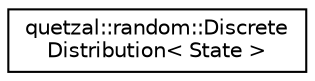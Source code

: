 digraph "Graphical Class Hierarchy"
{
 // LATEX_PDF_SIZE
  edge [fontname="Helvetica",fontsize="10",labelfontname="Helvetica",labelfontsize="10"];
  node [fontname="Helvetica",fontsize="10",shape=record];
  rankdir="LR";
  Node0 [label="quetzal::random::Discrete\lDistribution\< State \>",height=0.2,width=0.4,color="black", fillcolor="white", style="filled",URL="$classquetzal_1_1random_1_1_discrete_distribution.html",tooltip="Sampling (non) arithmetic values in discrete probability distribution."];
}
